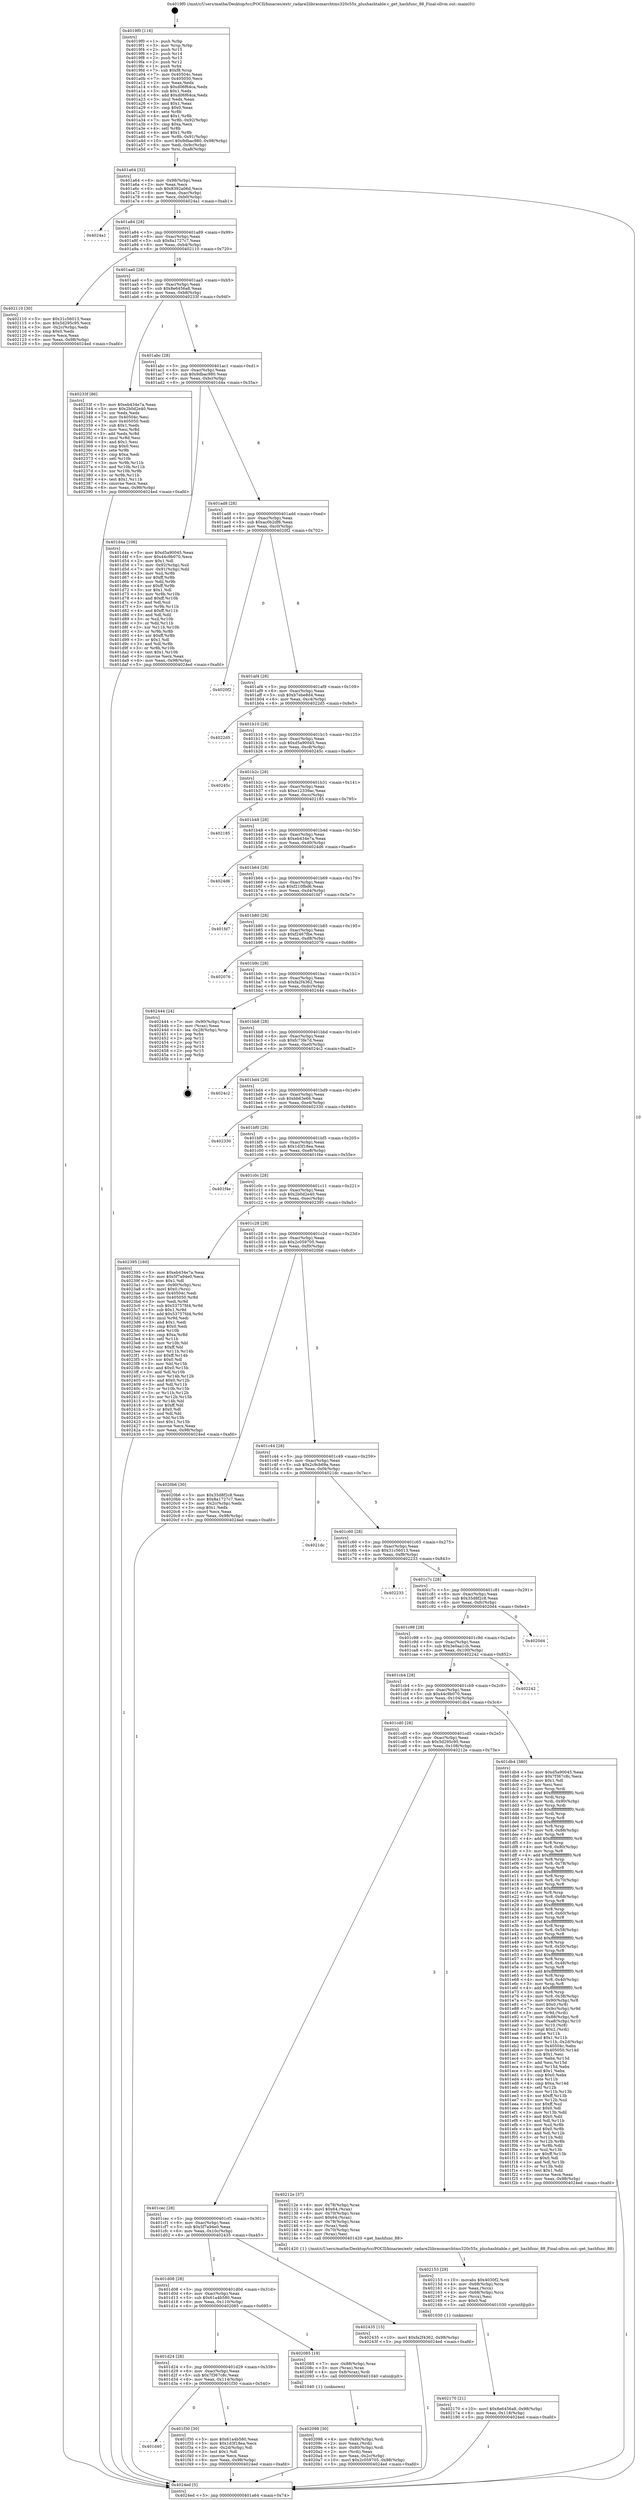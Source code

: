 digraph "0x4019f0" {
  label = "0x4019f0 (/mnt/c/Users/mathe/Desktop/tcc/POCII/binaries/extr_radare2librasmarchtms320c55x_plushashtable.c_get_hashfunc_88_Final-ollvm.out::main(0))"
  labelloc = "t"
  node[shape=record]

  Entry [label="",width=0.3,height=0.3,shape=circle,fillcolor=black,style=filled]
  "0x401a64" [label="{
     0x401a64 [32]\l
     | [instrs]\l
     &nbsp;&nbsp;0x401a64 \<+6\>: mov -0x98(%rbp),%eax\l
     &nbsp;&nbsp;0x401a6a \<+2\>: mov %eax,%ecx\l
     &nbsp;&nbsp;0x401a6c \<+6\>: sub $0x8392a06d,%ecx\l
     &nbsp;&nbsp;0x401a72 \<+6\>: mov %eax,-0xac(%rbp)\l
     &nbsp;&nbsp;0x401a78 \<+6\>: mov %ecx,-0xb0(%rbp)\l
     &nbsp;&nbsp;0x401a7e \<+6\>: je 00000000004024a1 \<main+0xab1\>\l
  }"]
  "0x4024a1" [label="{
     0x4024a1\l
  }", style=dashed]
  "0x401a84" [label="{
     0x401a84 [28]\l
     | [instrs]\l
     &nbsp;&nbsp;0x401a84 \<+5\>: jmp 0000000000401a89 \<main+0x99\>\l
     &nbsp;&nbsp;0x401a89 \<+6\>: mov -0xac(%rbp),%eax\l
     &nbsp;&nbsp;0x401a8f \<+5\>: sub $0x8a1727c7,%eax\l
     &nbsp;&nbsp;0x401a94 \<+6\>: mov %eax,-0xb4(%rbp)\l
     &nbsp;&nbsp;0x401a9a \<+6\>: je 0000000000402110 \<main+0x720\>\l
  }"]
  Exit [label="",width=0.3,height=0.3,shape=circle,fillcolor=black,style=filled,peripheries=2]
  "0x402110" [label="{
     0x402110 [30]\l
     | [instrs]\l
     &nbsp;&nbsp;0x402110 \<+5\>: mov $0x31c56013,%eax\l
     &nbsp;&nbsp;0x402115 \<+5\>: mov $0x5d295c95,%ecx\l
     &nbsp;&nbsp;0x40211a \<+3\>: mov -0x2c(%rbp),%edx\l
     &nbsp;&nbsp;0x40211d \<+3\>: cmp $0x0,%edx\l
     &nbsp;&nbsp;0x402120 \<+3\>: cmove %ecx,%eax\l
     &nbsp;&nbsp;0x402123 \<+6\>: mov %eax,-0x98(%rbp)\l
     &nbsp;&nbsp;0x402129 \<+5\>: jmp 00000000004024ed \<main+0xafd\>\l
  }"]
  "0x401aa0" [label="{
     0x401aa0 [28]\l
     | [instrs]\l
     &nbsp;&nbsp;0x401aa0 \<+5\>: jmp 0000000000401aa5 \<main+0xb5\>\l
     &nbsp;&nbsp;0x401aa5 \<+6\>: mov -0xac(%rbp),%eax\l
     &nbsp;&nbsp;0x401aab \<+5\>: sub $0x8e6456a8,%eax\l
     &nbsp;&nbsp;0x401ab0 \<+6\>: mov %eax,-0xb8(%rbp)\l
     &nbsp;&nbsp;0x401ab6 \<+6\>: je 000000000040233f \<main+0x94f\>\l
  }"]
  "0x402170" [label="{
     0x402170 [21]\l
     | [instrs]\l
     &nbsp;&nbsp;0x402170 \<+10\>: movl $0x8e6456a8,-0x98(%rbp)\l
     &nbsp;&nbsp;0x40217a \<+6\>: mov %eax,-0x118(%rbp)\l
     &nbsp;&nbsp;0x402180 \<+5\>: jmp 00000000004024ed \<main+0xafd\>\l
  }"]
  "0x40233f" [label="{
     0x40233f [86]\l
     | [instrs]\l
     &nbsp;&nbsp;0x40233f \<+5\>: mov $0xeb434e7a,%eax\l
     &nbsp;&nbsp;0x402344 \<+5\>: mov $0x2b0d2e40,%ecx\l
     &nbsp;&nbsp;0x402349 \<+2\>: xor %edx,%edx\l
     &nbsp;&nbsp;0x40234b \<+7\>: mov 0x40504c,%esi\l
     &nbsp;&nbsp;0x402352 \<+7\>: mov 0x405050,%edi\l
     &nbsp;&nbsp;0x402359 \<+3\>: sub $0x1,%edx\l
     &nbsp;&nbsp;0x40235c \<+3\>: mov %esi,%r8d\l
     &nbsp;&nbsp;0x40235f \<+3\>: add %edx,%r8d\l
     &nbsp;&nbsp;0x402362 \<+4\>: imul %r8d,%esi\l
     &nbsp;&nbsp;0x402366 \<+3\>: and $0x1,%esi\l
     &nbsp;&nbsp;0x402369 \<+3\>: cmp $0x0,%esi\l
     &nbsp;&nbsp;0x40236c \<+4\>: sete %r9b\l
     &nbsp;&nbsp;0x402370 \<+3\>: cmp $0xa,%edi\l
     &nbsp;&nbsp;0x402373 \<+4\>: setl %r10b\l
     &nbsp;&nbsp;0x402377 \<+3\>: mov %r9b,%r11b\l
     &nbsp;&nbsp;0x40237a \<+3\>: and %r10b,%r11b\l
     &nbsp;&nbsp;0x40237d \<+3\>: xor %r10b,%r9b\l
     &nbsp;&nbsp;0x402380 \<+3\>: or %r9b,%r11b\l
     &nbsp;&nbsp;0x402383 \<+4\>: test $0x1,%r11b\l
     &nbsp;&nbsp;0x402387 \<+3\>: cmovne %ecx,%eax\l
     &nbsp;&nbsp;0x40238a \<+6\>: mov %eax,-0x98(%rbp)\l
     &nbsp;&nbsp;0x402390 \<+5\>: jmp 00000000004024ed \<main+0xafd\>\l
  }"]
  "0x401abc" [label="{
     0x401abc [28]\l
     | [instrs]\l
     &nbsp;&nbsp;0x401abc \<+5\>: jmp 0000000000401ac1 \<main+0xd1\>\l
     &nbsp;&nbsp;0x401ac1 \<+6\>: mov -0xac(%rbp),%eax\l
     &nbsp;&nbsp;0x401ac7 \<+5\>: sub $0x9dbac980,%eax\l
     &nbsp;&nbsp;0x401acc \<+6\>: mov %eax,-0xbc(%rbp)\l
     &nbsp;&nbsp;0x401ad2 \<+6\>: je 0000000000401d4a \<main+0x35a\>\l
  }"]
  "0x402153" [label="{
     0x402153 [29]\l
     | [instrs]\l
     &nbsp;&nbsp;0x402153 \<+10\>: movabs $0x4030f2,%rdi\l
     &nbsp;&nbsp;0x40215d \<+4\>: mov -0x68(%rbp),%rcx\l
     &nbsp;&nbsp;0x402161 \<+2\>: mov %eax,(%rcx)\l
     &nbsp;&nbsp;0x402163 \<+4\>: mov -0x68(%rbp),%rcx\l
     &nbsp;&nbsp;0x402167 \<+2\>: mov (%rcx),%esi\l
     &nbsp;&nbsp;0x402169 \<+2\>: mov $0x0,%al\l
     &nbsp;&nbsp;0x40216b \<+5\>: call 0000000000401030 \<printf@plt\>\l
     | [calls]\l
     &nbsp;&nbsp;0x401030 \{1\} (unknown)\l
  }"]
  "0x401d4a" [label="{
     0x401d4a [106]\l
     | [instrs]\l
     &nbsp;&nbsp;0x401d4a \<+5\>: mov $0xd5a90045,%eax\l
     &nbsp;&nbsp;0x401d4f \<+5\>: mov $0x44c9b070,%ecx\l
     &nbsp;&nbsp;0x401d54 \<+2\>: mov $0x1,%dl\l
     &nbsp;&nbsp;0x401d56 \<+7\>: mov -0x92(%rbp),%sil\l
     &nbsp;&nbsp;0x401d5d \<+7\>: mov -0x91(%rbp),%dil\l
     &nbsp;&nbsp;0x401d64 \<+3\>: mov %sil,%r8b\l
     &nbsp;&nbsp;0x401d67 \<+4\>: xor $0xff,%r8b\l
     &nbsp;&nbsp;0x401d6b \<+3\>: mov %dil,%r9b\l
     &nbsp;&nbsp;0x401d6e \<+4\>: xor $0xff,%r9b\l
     &nbsp;&nbsp;0x401d72 \<+3\>: xor $0x1,%dl\l
     &nbsp;&nbsp;0x401d75 \<+3\>: mov %r8b,%r10b\l
     &nbsp;&nbsp;0x401d78 \<+4\>: and $0xff,%r10b\l
     &nbsp;&nbsp;0x401d7c \<+3\>: and %dl,%sil\l
     &nbsp;&nbsp;0x401d7f \<+3\>: mov %r9b,%r11b\l
     &nbsp;&nbsp;0x401d82 \<+4\>: and $0xff,%r11b\l
     &nbsp;&nbsp;0x401d86 \<+3\>: and %dl,%dil\l
     &nbsp;&nbsp;0x401d89 \<+3\>: or %sil,%r10b\l
     &nbsp;&nbsp;0x401d8c \<+3\>: or %dil,%r11b\l
     &nbsp;&nbsp;0x401d8f \<+3\>: xor %r11b,%r10b\l
     &nbsp;&nbsp;0x401d92 \<+3\>: or %r9b,%r8b\l
     &nbsp;&nbsp;0x401d95 \<+4\>: xor $0xff,%r8b\l
     &nbsp;&nbsp;0x401d99 \<+3\>: or $0x1,%dl\l
     &nbsp;&nbsp;0x401d9c \<+3\>: and %dl,%r8b\l
     &nbsp;&nbsp;0x401d9f \<+3\>: or %r8b,%r10b\l
     &nbsp;&nbsp;0x401da2 \<+4\>: test $0x1,%r10b\l
     &nbsp;&nbsp;0x401da6 \<+3\>: cmovne %ecx,%eax\l
     &nbsp;&nbsp;0x401da9 \<+6\>: mov %eax,-0x98(%rbp)\l
     &nbsp;&nbsp;0x401daf \<+5\>: jmp 00000000004024ed \<main+0xafd\>\l
  }"]
  "0x401ad8" [label="{
     0x401ad8 [28]\l
     | [instrs]\l
     &nbsp;&nbsp;0x401ad8 \<+5\>: jmp 0000000000401add \<main+0xed\>\l
     &nbsp;&nbsp;0x401add \<+6\>: mov -0xac(%rbp),%eax\l
     &nbsp;&nbsp;0x401ae3 \<+5\>: sub $0xac0b2df6,%eax\l
     &nbsp;&nbsp;0x401ae8 \<+6\>: mov %eax,-0xc0(%rbp)\l
     &nbsp;&nbsp;0x401aee \<+6\>: je 00000000004020f2 \<main+0x702\>\l
  }"]
  "0x4024ed" [label="{
     0x4024ed [5]\l
     | [instrs]\l
     &nbsp;&nbsp;0x4024ed \<+5\>: jmp 0000000000401a64 \<main+0x74\>\l
  }"]
  "0x4019f0" [label="{
     0x4019f0 [116]\l
     | [instrs]\l
     &nbsp;&nbsp;0x4019f0 \<+1\>: push %rbp\l
     &nbsp;&nbsp;0x4019f1 \<+3\>: mov %rsp,%rbp\l
     &nbsp;&nbsp;0x4019f4 \<+2\>: push %r15\l
     &nbsp;&nbsp;0x4019f6 \<+2\>: push %r14\l
     &nbsp;&nbsp;0x4019f8 \<+2\>: push %r13\l
     &nbsp;&nbsp;0x4019fa \<+2\>: push %r12\l
     &nbsp;&nbsp;0x4019fc \<+1\>: push %rbx\l
     &nbsp;&nbsp;0x4019fd \<+7\>: sub $0xf8,%rsp\l
     &nbsp;&nbsp;0x401a04 \<+7\>: mov 0x40504c,%eax\l
     &nbsp;&nbsp;0x401a0b \<+7\>: mov 0x405050,%ecx\l
     &nbsp;&nbsp;0x401a12 \<+2\>: mov %eax,%edx\l
     &nbsp;&nbsp;0x401a14 \<+6\>: sub $0xd06f64ca,%edx\l
     &nbsp;&nbsp;0x401a1a \<+3\>: sub $0x1,%edx\l
     &nbsp;&nbsp;0x401a1d \<+6\>: add $0xd06f64ca,%edx\l
     &nbsp;&nbsp;0x401a23 \<+3\>: imul %edx,%eax\l
     &nbsp;&nbsp;0x401a26 \<+3\>: and $0x1,%eax\l
     &nbsp;&nbsp;0x401a29 \<+3\>: cmp $0x0,%eax\l
     &nbsp;&nbsp;0x401a2c \<+4\>: sete %r8b\l
     &nbsp;&nbsp;0x401a30 \<+4\>: and $0x1,%r8b\l
     &nbsp;&nbsp;0x401a34 \<+7\>: mov %r8b,-0x92(%rbp)\l
     &nbsp;&nbsp;0x401a3b \<+3\>: cmp $0xa,%ecx\l
     &nbsp;&nbsp;0x401a3e \<+4\>: setl %r8b\l
     &nbsp;&nbsp;0x401a42 \<+4\>: and $0x1,%r8b\l
     &nbsp;&nbsp;0x401a46 \<+7\>: mov %r8b,-0x91(%rbp)\l
     &nbsp;&nbsp;0x401a4d \<+10\>: movl $0x9dbac980,-0x98(%rbp)\l
     &nbsp;&nbsp;0x401a57 \<+6\>: mov %edi,-0x9c(%rbp)\l
     &nbsp;&nbsp;0x401a5d \<+7\>: mov %rsi,-0xa8(%rbp)\l
  }"]
  "0x402098" [label="{
     0x402098 [30]\l
     | [instrs]\l
     &nbsp;&nbsp;0x402098 \<+4\>: mov -0x80(%rbp),%rdi\l
     &nbsp;&nbsp;0x40209c \<+2\>: mov %eax,(%rdi)\l
     &nbsp;&nbsp;0x40209e \<+4\>: mov -0x80(%rbp),%rdi\l
     &nbsp;&nbsp;0x4020a2 \<+2\>: mov (%rdi),%eax\l
     &nbsp;&nbsp;0x4020a4 \<+3\>: mov %eax,-0x2c(%rbp)\l
     &nbsp;&nbsp;0x4020a7 \<+10\>: movl $0x2c059705,-0x98(%rbp)\l
     &nbsp;&nbsp;0x4020b1 \<+5\>: jmp 00000000004024ed \<main+0xafd\>\l
  }"]
  "0x4020f2" [label="{
     0x4020f2\l
  }", style=dashed]
  "0x401af4" [label="{
     0x401af4 [28]\l
     | [instrs]\l
     &nbsp;&nbsp;0x401af4 \<+5\>: jmp 0000000000401af9 \<main+0x109\>\l
     &nbsp;&nbsp;0x401af9 \<+6\>: mov -0xac(%rbp),%eax\l
     &nbsp;&nbsp;0x401aff \<+5\>: sub $0xb7ebe8d4,%eax\l
     &nbsp;&nbsp;0x401b04 \<+6\>: mov %eax,-0xc4(%rbp)\l
     &nbsp;&nbsp;0x401b0a \<+6\>: je 00000000004022d5 \<main+0x8e5\>\l
  }"]
  "0x401d40" [label="{
     0x401d40\l
  }", style=dashed]
  "0x4022d5" [label="{
     0x4022d5\l
  }", style=dashed]
  "0x401b10" [label="{
     0x401b10 [28]\l
     | [instrs]\l
     &nbsp;&nbsp;0x401b10 \<+5\>: jmp 0000000000401b15 \<main+0x125\>\l
     &nbsp;&nbsp;0x401b15 \<+6\>: mov -0xac(%rbp),%eax\l
     &nbsp;&nbsp;0x401b1b \<+5\>: sub $0xd5a90045,%eax\l
     &nbsp;&nbsp;0x401b20 \<+6\>: mov %eax,-0xc8(%rbp)\l
     &nbsp;&nbsp;0x401b26 \<+6\>: je 000000000040245c \<main+0xa6c\>\l
  }"]
  "0x401f30" [label="{
     0x401f30 [30]\l
     | [instrs]\l
     &nbsp;&nbsp;0x401f30 \<+5\>: mov $0x61a4b580,%eax\l
     &nbsp;&nbsp;0x401f35 \<+5\>: mov $0x1d3f18ea,%ecx\l
     &nbsp;&nbsp;0x401f3a \<+3\>: mov -0x2d(%rbp),%dl\l
     &nbsp;&nbsp;0x401f3d \<+3\>: test $0x1,%dl\l
     &nbsp;&nbsp;0x401f40 \<+3\>: cmovne %ecx,%eax\l
     &nbsp;&nbsp;0x401f43 \<+6\>: mov %eax,-0x98(%rbp)\l
     &nbsp;&nbsp;0x401f49 \<+5\>: jmp 00000000004024ed \<main+0xafd\>\l
  }"]
  "0x40245c" [label="{
     0x40245c\l
  }", style=dashed]
  "0x401b2c" [label="{
     0x401b2c [28]\l
     | [instrs]\l
     &nbsp;&nbsp;0x401b2c \<+5\>: jmp 0000000000401b31 \<main+0x141\>\l
     &nbsp;&nbsp;0x401b31 \<+6\>: mov -0xac(%rbp),%eax\l
     &nbsp;&nbsp;0x401b37 \<+5\>: sub $0xe12339ac,%eax\l
     &nbsp;&nbsp;0x401b3c \<+6\>: mov %eax,-0xcc(%rbp)\l
     &nbsp;&nbsp;0x401b42 \<+6\>: je 0000000000402185 \<main+0x795\>\l
  }"]
  "0x401d24" [label="{
     0x401d24 [28]\l
     | [instrs]\l
     &nbsp;&nbsp;0x401d24 \<+5\>: jmp 0000000000401d29 \<main+0x339\>\l
     &nbsp;&nbsp;0x401d29 \<+6\>: mov -0xac(%rbp),%eax\l
     &nbsp;&nbsp;0x401d2f \<+5\>: sub $0x7f367c8c,%eax\l
     &nbsp;&nbsp;0x401d34 \<+6\>: mov %eax,-0x114(%rbp)\l
     &nbsp;&nbsp;0x401d3a \<+6\>: je 0000000000401f30 \<main+0x540\>\l
  }"]
  "0x402185" [label="{
     0x402185\l
  }", style=dashed]
  "0x401b48" [label="{
     0x401b48 [28]\l
     | [instrs]\l
     &nbsp;&nbsp;0x401b48 \<+5\>: jmp 0000000000401b4d \<main+0x15d\>\l
     &nbsp;&nbsp;0x401b4d \<+6\>: mov -0xac(%rbp),%eax\l
     &nbsp;&nbsp;0x401b53 \<+5\>: sub $0xeb434e7a,%eax\l
     &nbsp;&nbsp;0x401b58 \<+6\>: mov %eax,-0xd0(%rbp)\l
     &nbsp;&nbsp;0x401b5e \<+6\>: je 00000000004024d6 \<main+0xae6\>\l
  }"]
  "0x402085" [label="{
     0x402085 [19]\l
     | [instrs]\l
     &nbsp;&nbsp;0x402085 \<+7\>: mov -0x88(%rbp),%rax\l
     &nbsp;&nbsp;0x40208c \<+3\>: mov (%rax),%rax\l
     &nbsp;&nbsp;0x40208f \<+4\>: mov 0x8(%rax),%rdi\l
     &nbsp;&nbsp;0x402093 \<+5\>: call 0000000000401040 \<atoi@plt\>\l
     | [calls]\l
     &nbsp;&nbsp;0x401040 \{1\} (unknown)\l
  }"]
  "0x4024d6" [label="{
     0x4024d6\l
  }", style=dashed]
  "0x401b64" [label="{
     0x401b64 [28]\l
     | [instrs]\l
     &nbsp;&nbsp;0x401b64 \<+5\>: jmp 0000000000401b69 \<main+0x179\>\l
     &nbsp;&nbsp;0x401b69 \<+6\>: mov -0xac(%rbp),%eax\l
     &nbsp;&nbsp;0x401b6f \<+5\>: sub $0xf210fbd6,%eax\l
     &nbsp;&nbsp;0x401b74 \<+6\>: mov %eax,-0xd4(%rbp)\l
     &nbsp;&nbsp;0x401b7a \<+6\>: je 0000000000401fd7 \<main+0x5e7\>\l
  }"]
  "0x401d08" [label="{
     0x401d08 [28]\l
     | [instrs]\l
     &nbsp;&nbsp;0x401d08 \<+5\>: jmp 0000000000401d0d \<main+0x31d\>\l
     &nbsp;&nbsp;0x401d0d \<+6\>: mov -0xac(%rbp),%eax\l
     &nbsp;&nbsp;0x401d13 \<+5\>: sub $0x61a4b580,%eax\l
     &nbsp;&nbsp;0x401d18 \<+6\>: mov %eax,-0x110(%rbp)\l
     &nbsp;&nbsp;0x401d1e \<+6\>: je 0000000000402085 \<main+0x695\>\l
  }"]
  "0x401fd7" [label="{
     0x401fd7\l
  }", style=dashed]
  "0x401b80" [label="{
     0x401b80 [28]\l
     | [instrs]\l
     &nbsp;&nbsp;0x401b80 \<+5\>: jmp 0000000000401b85 \<main+0x195\>\l
     &nbsp;&nbsp;0x401b85 \<+6\>: mov -0xac(%rbp),%eax\l
     &nbsp;&nbsp;0x401b8b \<+5\>: sub $0xf2467fbe,%eax\l
     &nbsp;&nbsp;0x401b90 \<+6\>: mov %eax,-0xd8(%rbp)\l
     &nbsp;&nbsp;0x401b96 \<+6\>: je 0000000000402076 \<main+0x686\>\l
  }"]
  "0x402435" [label="{
     0x402435 [15]\l
     | [instrs]\l
     &nbsp;&nbsp;0x402435 \<+10\>: movl $0xfa2f4362,-0x98(%rbp)\l
     &nbsp;&nbsp;0x40243f \<+5\>: jmp 00000000004024ed \<main+0xafd\>\l
  }"]
  "0x402076" [label="{
     0x402076\l
  }", style=dashed]
  "0x401b9c" [label="{
     0x401b9c [28]\l
     | [instrs]\l
     &nbsp;&nbsp;0x401b9c \<+5\>: jmp 0000000000401ba1 \<main+0x1b1\>\l
     &nbsp;&nbsp;0x401ba1 \<+6\>: mov -0xac(%rbp),%eax\l
     &nbsp;&nbsp;0x401ba7 \<+5\>: sub $0xfa2f4362,%eax\l
     &nbsp;&nbsp;0x401bac \<+6\>: mov %eax,-0xdc(%rbp)\l
     &nbsp;&nbsp;0x401bb2 \<+6\>: je 0000000000402444 \<main+0xa54\>\l
  }"]
  "0x401cec" [label="{
     0x401cec [28]\l
     | [instrs]\l
     &nbsp;&nbsp;0x401cec \<+5\>: jmp 0000000000401cf1 \<main+0x301\>\l
     &nbsp;&nbsp;0x401cf1 \<+6\>: mov -0xac(%rbp),%eax\l
     &nbsp;&nbsp;0x401cf7 \<+5\>: sub $0x5f7a94e0,%eax\l
     &nbsp;&nbsp;0x401cfc \<+6\>: mov %eax,-0x10c(%rbp)\l
     &nbsp;&nbsp;0x401d02 \<+6\>: je 0000000000402435 \<main+0xa45\>\l
  }"]
  "0x402444" [label="{
     0x402444 [24]\l
     | [instrs]\l
     &nbsp;&nbsp;0x402444 \<+7\>: mov -0x90(%rbp),%rax\l
     &nbsp;&nbsp;0x40244b \<+2\>: mov (%rax),%eax\l
     &nbsp;&nbsp;0x40244d \<+4\>: lea -0x28(%rbp),%rsp\l
     &nbsp;&nbsp;0x402451 \<+1\>: pop %rbx\l
     &nbsp;&nbsp;0x402452 \<+2\>: pop %r12\l
     &nbsp;&nbsp;0x402454 \<+2\>: pop %r13\l
     &nbsp;&nbsp;0x402456 \<+2\>: pop %r14\l
     &nbsp;&nbsp;0x402458 \<+2\>: pop %r15\l
     &nbsp;&nbsp;0x40245a \<+1\>: pop %rbp\l
     &nbsp;&nbsp;0x40245b \<+1\>: ret\l
  }"]
  "0x401bb8" [label="{
     0x401bb8 [28]\l
     | [instrs]\l
     &nbsp;&nbsp;0x401bb8 \<+5\>: jmp 0000000000401bbd \<main+0x1cd\>\l
     &nbsp;&nbsp;0x401bbd \<+6\>: mov -0xac(%rbp),%eax\l
     &nbsp;&nbsp;0x401bc3 \<+5\>: sub $0xfc73fe7d,%eax\l
     &nbsp;&nbsp;0x401bc8 \<+6\>: mov %eax,-0xe0(%rbp)\l
     &nbsp;&nbsp;0x401bce \<+6\>: je 00000000004024c2 \<main+0xad2\>\l
  }"]
  "0x40212e" [label="{
     0x40212e [37]\l
     | [instrs]\l
     &nbsp;&nbsp;0x40212e \<+4\>: mov -0x78(%rbp),%rax\l
     &nbsp;&nbsp;0x402132 \<+6\>: movl $0x64,(%rax)\l
     &nbsp;&nbsp;0x402138 \<+4\>: mov -0x70(%rbp),%rax\l
     &nbsp;&nbsp;0x40213c \<+6\>: movl $0x64,(%rax)\l
     &nbsp;&nbsp;0x402142 \<+4\>: mov -0x78(%rbp),%rax\l
     &nbsp;&nbsp;0x402146 \<+2\>: mov (%rax),%edi\l
     &nbsp;&nbsp;0x402148 \<+4\>: mov -0x70(%rbp),%rax\l
     &nbsp;&nbsp;0x40214c \<+2\>: mov (%rax),%esi\l
     &nbsp;&nbsp;0x40214e \<+5\>: call 0000000000401420 \<get_hashfunc_88\>\l
     | [calls]\l
     &nbsp;&nbsp;0x401420 \{1\} (/mnt/c/Users/mathe/Desktop/tcc/POCII/binaries/extr_radare2librasmarchtms320c55x_plushashtable.c_get_hashfunc_88_Final-ollvm.out::get_hashfunc_88)\l
  }"]
  "0x4024c2" [label="{
     0x4024c2\l
  }", style=dashed]
  "0x401bd4" [label="{
     0x401bd4 [28]\l
     | [instrs]\l
     &nbsp;&nbsp;0x401bd4 \<+5\>: jmp 0000000000401bd9 \<main+0x1e9\>\l
     &nbsp;&nbsp;0x401bd9 \<+6\>: mov -0xac(%rbp),%eax\l
     &nbsp;&nbsp;0x401bdf \<+5\>: sub $0xbb63e66,%eax\l
     &nbsp;&nbsp;0x401be4 \<+6\>: mov %eax,-0xe4(%rbp)\l
     &nbsp;&nbsp;0x401bea \<+6\>: je 0000000000402330 \<main+0x940\>\l
  }"]
  "0x401cd0" [label="{
     0x401cd0 [28]\l
     | [instrs]\l
     &nbsp;&nbsp;0x401cd0 \<+5\>: jmp 0000000000401cd5 \<main+0x2e5\>\l
     &nbsp;&nbsp;0x401cd5 \<+6\>: mov -0xac(%rbp),%eax\l
     &nbsp;&nbsp;0x401cdb \<+5\>: sub $0x5d295c95,%eax\l
     &nbsp;&nbsp;0x401ce0 \<+6\>: mov %eax,-0x108(%rbp)\l
     &nbsp;&nbsp;0x401ce6 \<+6\>: je 000000000040212e \<main+0x73e\>\l
  }"]
  "0x402330" [label="{
     0x402330\l
  }", style=dashed]
  "0x401bf0" [label="{
     0x401bf0 [28]\l
     | [instrs]\l
     &nbsp;&nbsp;0x401bf0 \<+5\>: jmp 0000000000401bf5 \<main+0x205\>\l
     &nbsp;&nbsp;0x401bf5 \<+6\>: mov -0xac(%rbp),%eax\l
     &nbsp;&nbsp;0x401bfb \<+5\>: sub $0x1d3f18ea,%eax\l
     &nbsp;&nbsp;0x401c00 \<+6\>: mov %eax,-0xe8(%rbp)\l
     &nbsp;&nbsp;0x401c06 \<+6\>: je 0000000000401f4e \<main+0x55e\>\l
  }"]
  "0x401db4" [label="{
     0x401db4 [380]\l
     | [instrs]\l
     &nbsp;&nbsp;0x401db4 \<+5\>: mov $0xd5a90045,%eax\l
     &nbsp;&nbsp;0x401db9 \<+5\>: mov $0x7f367c8c,%ecx\l
     &nbsp;&nbsp;0x401dbe \<+2\>: mov $0x1,%dl\l
     &nbsp;&nbsp;0x401dc0 \<+2\>: xor %esi,%esi\l
     &nbsp;&nbsp;0x401dc2 \<+3\>: mov %rsp,%rdi\l
     &nbsp;&nbsp;0x401dc5 \<+4\>: add $0xfffffffffffffff0,%rdi\l
     &nbsp;&nbsp;0x401dc9 \<+3\>: mov %rdi,%rsp\l
     &nbsp;&nbsp;0x401dcc \<+7\>: mov %rdi,-0x90(%rbp)\l
     &nbsp;&nbsp;0x401dd3 \<+3\>: mov %rsp,%rdi\l
     &nbsp;&nbsp;0x401dd6 \<+4\>: add $0xfffffffffffffff0,%rdi\l
     &nbsp;&nbsp;0x401dda \<+3\>: mov %rdi,%rsp\l
     &nbsp;&nbsp;0x401ddd \<+3\>: mov %rsp,%r8\l
     &nbsp;&nbsp;0x401de0 \<+4\>: add $0xfffffffffffffff0,%r8\l
     &nbsp;&nbsp;0x401de4 \<+3\>: mov %r8,%rsp\l
     &nbsp;&nbsp;0x401de7 \<+7\>: mov %r8,-0x88(%rbp)\l
     &nbsp;&nbsp;0x401dee \<+3\>: mov %rsp,%r8\l
     &nbsp;&nbsp;0x401df1 \<+4\>: add $0xfffffffffffffff0,%r8\l
     &nbsp;&nbsp;0x401df5 \<+3\>: mov %r8,%rsp\l
     &nbsp;&nbsp;0x401df8 \<+4\>: mov %r8,-0x80(%rbp)\l
     &nbsp;&nbsp;0x401dfc \<+3\>: mov %rsp,%r8\l
     &nbsp;&nbsp;0x401dff \<+4\>: add $0xfffffffffffffff0,%r8\l
     &nbsp;&nbsp;0x401e03 \<+3\>: mov %r8,%rsp\l
     &nbsp;&nbsp;0x401e06 \<+4\>: mov %r8,-0x78(%rbp)\l
     &nbsp;&nbsp;0x401e0a \<+3\>: mov %rsp,%r8\l
     &nbsp;&nbsp;0x401e0d \<+4\>: add $0xfffffffffffffff0,%r8\l
     &nbsp;&nbsp;0x401e11 \<+3\>: mov %r8,%rsp\l
     &nbsp;&nbsp;0x401e14 \<+4\>: mov %r8,-0x70(%rbp)\l
     &nbsp;&nbsp;0x401e18 \<+3\>: mov %rsp,%r8\l
     &nbsp;&nbsp;0x401e1b \<+4\>: add $0xfffffffffffffff0,%r8\l
     &nbsp;&nbsp;0x401e1f \<+3\>: mov %r8,%rsp\l
     &nbsp;&nbsp;0x401e22 \<+4\>: mov %r8,-0x68(%rbp)\l
     &nbsp;&nbsp;0x401e26 \<+3\>: mov %rsp,%r8\l
     &nbsp;&nbsp;0x401e29 \<+4\>: add $0xfffffffffffffff0,%r8\l
     &nbsp;&nbsp;0x401e2d \<+3\>: mov %r8,%rsp\l
     &nbsp;&nbsp;0x401e30 \<+4\>: mov %r8,-0x60(%rbp)\l
     &nbsp;&nbsp;0x401e34 \<+3\>: mov %rsp,%r8\l
     &nbsp;&nbsp;0x401e37 \<+4\>: add $0xfffffffffffffff0,%r8\l
     &nbsp;&nbsp;0x401e3b \<+3\>: mov %r8,%rsp\l
     &nbsp;&nbsp;0x401e3e \<+4\>: mov %r8,-0x58(%rbp)\l
     &nbsp;&nbsp;0x401e42 \<+3\>: mov %rsp,%r8\l
     &nbsp;&nbsp;0x401e45 \<+4\>: add $0xfffffffffffffff0,%r8\l
     &nbsp;&nbsp;0x401e49 \<+3\>: mov %r8,%rsp\l
     &nbsp;&nbsp;0x401e4c \<+4\>: mov %r8,-0x50(%rbp)\l
     &nbsp;&nbsp;0x401e50 \<+3\>: mov %rsp,%r8\l
     &nbsp;&nbsp;0x401e53 \<+4\>: add $0xfffffffffffffff0,%r8\l
     &nbsp;&nbsp;0x401e57 \<+3\>: mov %r8,%rsp\l
     &nbsp;&nbsp;0x401e5a \<+4\>: mov %r8,-0x48(%rbp)\l
     &nbsp;&nbsp;0x401e5e \<+3\>: mov %rsp,%r8\l
     &nbsp;&nbsp;0x401e61 \<+4\>: add $0xfffffffffffffff0,%r8\l
     &nbsp;&nbsp;0x401e65 \<+3\>: mov %r8,%rsp\l
     &nbsp;&nbsp;0x401e68 \<+4\>: mov %r8,-0x40(%rbp)\l
     &nbsp;&nbsp;0x401e6c \<+3\>: mov %rsp,%r8\l
     &nbsp;&nbsp;0x401e6f \<+4\>: add $0xfffffffffffffff0,%r8\l
     &nbsp;&nbsp;0x401e73 \<+3\>: mov %r8,%rsp\l
     &nbsp;&nbsp;0x401e76 \<+4\>: mov %r8,-0x38(%rbp)\l
     &nbsp;&nbsp;0x401e7a \<+7\>: mov -0x90(%rbp),%r8\l
     &nbsp;&nbsp;0x401e81 \<+7\>: movl $0x0,(%r8)\l
     &nbsp;&nbsp;0x401e88 \<+7\>: mov -0x9c(%rbp),%r9d\l
     &nbsp;&nbsp;0x401e8f \<+3\>: mov %r9d,(%rdi)\l
     &nbsp;&nbsp;0x401e92 \<+7\>: mov -0x88(%rbp),%r8\l
     &nbsp;&nbsp;0x401e99 \<+7\>: mov -0xa8(%rbp),%r10\l
     &nbsp;&nbsp;0x401ea0 \<+3\>: mov %r10,(%r8)\l
     &nbsp;&nbsp;0x401ea3 \<+3\>: cmpl $0x2,(%rdi)\l
     &nbsp;&nbsp;0x401ea6 \<+4\>: setne %r11b\l
     &nbsp;&nbsp;0x401eaa \<+4\>: and $0x1,%r11b\l
     &nbsp;&nbsp;0x401eae \<+4\>: mov %r11b,-0x2d(%rbp)\l
     &nbsp;&nbsp;0x401eb2 \<+7\>: mov 0x40504c,%ebx\l
     &nbsp;&nbsp;0x401eb9 \<+8\>: mov 0x405050,%r14d\l
     &nbsp;&nbsp;0x401ec1 \<+3\>: sub $0x1,%esi\l
     &nbsp;&nbsp;0x401ec4 \<+3\>: mov %ebx,%r15d\l
     &nbsp;&nbsp;0x401ec7 \<+3\>: add %esi,%r15d\l
     &nbsp;&nbsp;0x401eca \<+4\>: imul %r15d,%ebx\l
     &nbsp;&nbsp;0x401ece \<+3\>: and $0x1,%ebx\l
     &nbsp;&nbsp;0x401ed1 \<+3\>: cmp $0x0,%ebx\l
     &nbsp;&nbsp;0x401ed4 \<+4\>: sete %r11b\l
     &nbsp;&nbsp;0x401ed8 \<+4\>: cmp $0xa,%r14d\l
     &nbsp;&nbsp;0x401edc \<+4\>: setl %r12b\l
     &nbsp;&nbsp;0x401ee0 \<+3\>: mov %r11b,%r13b\l
     &nbsp;&nbsp;0x401ee3 \<+4\>: xor $0xff,%r13b\l
     &nbsp;&nbsp;0x401ee7 \<+3\>: mov %r12b,%sil\l
     &nbsp;&nbsp;0x401eea \<+4\>: xor $0xff,%sil\l
     &nbsp;&nbsp;0x401eee \<+3\>: xor $0x0,%dl\l
     &nbsp;&nbsp;0x401ef1 \<+3\>: mov %r13b,%dil\l
     &nbsp;&nbsp;0x401ef4 \<+4\>: and $0x0,%dil\l
     &nbsp;&nbsp;0x401ef8 \<+3\>: and %dl,%r11b\l
     &nbsp;&nbsp;0x401efb \<+3\>: mov %sil,%r8b\l
     &nbsp;&nbsp;0x401efe \<+4\>: and $0x0,%r8b\l
     &nbsp;&nbsp;0x401f02 \<+3\>: and %dl,%r12b\l
     &nbsp;&nbsp;0x401f05 \<+3\>: or %r11b,%dil\l
     &nbsp;&nbsp;0x401f08 \<+3\>: or %r12b,%r8b\l
     &nbsp;&nbsp;0x401f0b \<+3\>: xor %r8b,%dil\l
     &nbsp;&nbsp;0x401f0e \<+3\>: or %sil,%r13b\l
     &nbsp;&nbsp;0x401f11 \<+4\>: xor $0xff,%r13b\l
     &nbsp;&nbsp;0x401f15 \<+3\>: or $0x0,%dl\l
     &nbsp;&nbsp;0x401f18 \<+3\>: and %dl,%r13b\l
     &nbsp;&nbsp;0x401f1b \<+3\>: or %r13b,%dil\l
     &nbsp;&nbsp;0x401f1e \<+4\>: test $0x1,%dil\l
     &nbsp;&nbsp;0x401f22 \<+3\>: cmovne %ecx,%eax\l
     &nbsp;&nbsp;0x401f25 \<+6\>: mov %eax,-0x98(%rbp)\l
     &nbsp;&nbsp;0x401f2b \<+5\>: jmp 00000000004024ed \<main+0xafd\>\l
  }"]
  "0x401f4e" [label="{
     0x401f4e\l
  }", style=dashed]
  "0x401c0c" [label="{
     0x401c0c [28]\l
     | [instrs]\l
     &nbsp;&nbsp;0x401c0c \<+5\>: jmp 0000000000401c11 \<main+0x221\>\l
     &nbsp;&nbsp;0x401c11 \<+6\>: mov -0xac(%rbp),%eax\l
     &nbsp;&nbsp;0x401c17 \<+5\>: sub $0x2b0d2e40,%eax\l
     &nbsp;&nbsp;0x401c1c \<+6\>: mov %eax,-0xec(%rbp)\l
     &nbsp;&nbsp;0x401c22 \<+6\>: je 0000000000402395 \<main+0x9a5\>\l
  }"]
  "0x401cb4" [label="{
     0x401cb4 [28]\l
     | [instrs]\l
     &nbsp;&nbsp;0x401cb4 \<+5\>: jmp 0000000000401cb9 \<main+0x2c9\>\l
     &nbsp;&nbsp;0x401cb9 \<+6\>: mov -0xac(%rbp),%eax\l
     &nbsp;&nbsp;0x401cbf \<+5\>: sub $0x44c9b070,%eax\l
     &nbsp;&nbsp;0x401cc4 \<+6\>: mov %eax,-0x104(%rbp)\l
     &nbsp;&nbsp;0x401cca \<+6\>: je 0000000000401db4 \<main+0x3c4\>\l
  }"]
  "0x402395" [label="{
     0x402395 [160]\l
     | [instrs]\l
     &nbsp;&nbsp;0x402395 \<+5\>: mov $0xeb434e7a,%eax\l
     &nbsp;&nbsp;0x40239a \<+5\>: mov $0x5f7a94e0,%ecx\l
     &nbsp;&nbsp;0x40239f \<+2\>: mov $0x1,%dl\l
     &nbsp;&nbsp;0x4023a1 \<+7\>: mov -0x90(%rbp),%rsi\l
     &nbsp;&nbsp;0x4023a8 \<+6\>: movl $0x0,(%rsi)\l
     &nbsp;&nbsp;0x4023ae \<+7\>: mov 0x40504c,%edi\l
     &nbsp;&nbsp;0x4023b5 \<+8\>: mov 0x405050,%r8d\l
     &nbsp;&nbsp;0x4023bd \<+3\>: mov %edi,%r9d\l
     &nbsp;&nbsp;0x4023c0 \<+7\>: sub $0x53757fd4,%r9d\l
     &nbsp;&nbsp;0x4023c7 \<+4\>: sub $0x1,%r9d\l
     &nbsp;&nbsp;0x4023cb \<+7\>: add $0x53757fd4,%r9d\l
     &nbsp;&nbsp;0x4023d2 \<+4\>: imul %r9d,%edi\l
     &nbsp;&nbsp;0x4023d6 \<+3\>: and $0x1,%edi\l
     &nbsp;&nbsp;0x4023d9 \<+3\>: cmp $0x0,%edi\l
     &nbsp;&nbsp;0x4023dc \<+4\>: sete %r10b\l
     &nbsp;&nbsp;0x4023e0 \<+4\>: cmp $0xa,%r8d\l
     &nbsp;&nbsp;0x4023e4 \<+4\>: setl %r11b\l
     &nbsp;&nbsp;0x4023e8 \<+3\>: mov %r10b,%bl\l
     &nbsp;&nbsp;0x4023eb \<+3\>: xor $0xff,%bl\l
     &nbsp;&nbsp;0x4023ee \<+3\>: mov %r11b,%r14b\l
     &nbsp;&nbsp;0x4023f1 \<+4\>: xor $0xff,%r14b\l
     &nbsp;&nbsp;0x4023f5 \<+3\>: xor $0x0,%dl\l
     &nbsp;&nbsp;0x4023f8 \<+3\>: mov %bl,%r15b\l
     &nbsp;&nbsp;0x4023fb \<+4\>: and $0x0,%r15b\l
     &nbsp;&nbsp;0x4023ff \<+3\>: and %dl,%r10b\l
     &nbsp;&nbsp;0x402402 \<+3\>: mov %r14b,%r12b\l
     &nbsp;&nbsp;0x402405 \<+4\>: and $0x0,%r12b\l
     &nbsp;&nbsp;0x402409 \<+3\>: and %dl,%r11b\l
     &nbsp;&nbsp;0x40240c \<+3\>: or %r10b,%r15b\l
     &nbsp;&nbsp;0x40240f \<+3\>: or %r11b,%r12b\l
     &nbsp;&nbsp;0x402412 \<+3\>: xor %r12b,%r15b\l
     &nbsp;&nbsp;0x402415 \<+3\>: or %r14b,%bl\l
     &nbsp;&nbsp;0x402418 \<+3\>: xor $0xff,%bl\l
     &nbsp;&nbsp;0x40241b \<+3\>: or $0x0,%dl\l
     &nbsp;&nbsp;0x40241e \<+2\>: and %dl,%bl\l
     &nbsp;&nbsp;0x402420 \<+3\>: or %bl,%r15b\l
     &nbsp;&nbsp;0x402423 \<+4\>: test $0x1,%r15b\l
     &nbsp;&nbsp;0x402427 \<+3\>: cmovne %ecx,%eax\l
     &nbsp;&nbsp;0x40242a \<+6\>: mov %eax,-0x98(%rbp)\l
     &nbsp;&nbsp;0x402430 \<+5\>: jmp 00000000004024ed \<main+0xafd\>\l
  }"]
  "0x401c28" [label="{
     0x401c28 [28]\l
     | [instrs]\l
     &nbsp;&nbsp;0x401c28 \<+5\>: jmp 0000000000401c2d \<main+0x23d\>\l
     &nbsp;&nbsp;0x401c2d \<+6\>: mov -0xac(%rbp),%eax\l
     &nbsp;&nbsp;0x401c33 \<+5\>: sub $0x2c059705,%eax\l
     &nbsp;&nbsp;0x401c38 \<+6\>: mov %eax,-0xf0(%rbp)\l
     &nbsp;&nbsp;0x401c3e \<+6\>: je 00000000004020b6 \<main+0x6c6\>\l
  }"]
  "0x402242" [label="{
     0x402242\l
  }", style=dashed]
  "0x4020b6" [label="{
     0x4020b6 [30]\l
     | [instrs]\l
     &nbsp;&nbsp;0x4020b6 \<+5\>: mov $0x35d8f2c8,%eax\l
     &nbsp;&nbsp;0x4020bb \<+5\>: mov $0x8a1727c7,%ecx\l
     &nbsp;&nbsp;0x4020c0 \<+3\>: mov -0x2c(%rbp),%edx\l
     &nbsp;&nbsp;0x4020c3 \<+3\>: cmp $0x1,%edx\l
     &nbsp;&nbsp;0x4020c6 \<+3\>: cmovl %ecx,%eax\l
     &nbsp;&nbsp;0x4020c9 \<+6\>: mov %eax,-0x98(%rbp)\l
     &nbsp;&nbsp;0x4020cf \<+5\>: jmp 00000000004024ed \<main+0xafd\>\l
  }"]
  "0x401c44" [label="{
     0x401c44 [28]\l
     | [instrs]\l
     &nbsp;&nbsp;0x401c44 \<+5\>: jmp 0000000000401c49 \<main+0x259\>\l
     &nbsp;&nbsp;0x401c49 \<+6\>: mov -0xac(%rbp),%eax\l
     &nbsp;&nbsp;0x401c4f \<+5\>: sub $0x2c9cb69a,%eax\l
     &nbsp;&nbsp;0x401c54 \<+6\>: mov %eax,-0xf4(%rbp)\l
     &nbsp;&nbsp;0x401c5a \<+6\>: je 00000000004021dc \<main+0x7ec\>\l
  }"]
  "0x401c98" [label="{
     0x401c98 [28]\l
     | [instrs]\l
     &nbsp;&nbsp;0x401c98 \<+5\>: jmp 0000000000401c9d \<main+0x2ad\>\l
     &nbsp;&nbsp;0x401c9d \<+6\>: mov -0xac(%rbp),%eax\l
     &nbsp;&nbsp;0x401ca3 \<+5\>: sub $0x3e0aa1cb,%eax\l
     &nbsp;&nbsp;0x401ca8 \<+6\>: mov %eax,-0x100(%rbp)\l
     &nbsp;&nbsp;0x401cae \<+6\>: je 0000000000402242 \<main+0x852\>\l
  }"]
  "0x4021dc" [label="{
     0x4021dc\l
  }", style=dashed]
  "0x401c60" [label="{
     0x401c60 [28]\l
     | [instrs]\l
     &nbsp;&nbsp;0x401c60 \<+5\>: jmp 0000000000401c65 \<main+0x275\>\l
     &nbsp;&nbsp;0x401c65 \<+6\>: mov -0xac(%rbp),%eax\l
     &nbsp;&nbsp;0x401c6b \<+5\>: sub $0x31c56013,%eax\l
     &nbsp;&nbsp;0x401c70 \<+6\>: mov %eax,-0xf8(%rbp)\l
     &nbsp;&nbsp;0x401c76 \<+6\>: je 0000000000402233 \<main+0x843\>\l
  }"]
  "0x4020d4" [label="{
     0x4020d4\l
  }", style=dashed]
  "0x402233" [label="{
     0x402233\l
  }", style=dashed]
  "0x401c7c" [label="{
     0x401c7c [28]\l
     | [instrs]\l
     &nbsp;&nbsp;0x401c7c \<+5\>: jmp 0000000000401c81 \<main+0x291\>\l
     &nbsp;&nbsp;0x401c81 \<+6\>: mov -0xac(%rbp),%eax\l
     &nbsp;&nbsp;0x401c87 \<+5\>: sub $0x35d8f2c8,%eax\l
     &nbsp;&nbsp;0x401c8c \<+6\>: mov %eax,-0xfc(%rbp)\l
     &nbsp;&nbsp;0x401c92 \<+6\>: je 00000000004020d4 \<main+0x6e4\>\l
  }"]
  Entry -> "0x4019f0" [label=" 1"]
  "0x401a64" -> "0x4024a1" [label=" 0"]
  "0x401a64" -> "0x401a84" [label=" 11"]
  "0x402444" -> Exit [label=" 1"]
  "0x401a84" -> "0x402110" [label=" 1"]
  "0x401a84" -> "0x401aa0" [label=" 10"]
  "0x402435" -> "0x4024ed" [label=" 1"]
  "0x401aa0" -> "0x40233f" [label=" 1"]
  "0x401aa0" -> "0x401abc" [label=" 9"]
  "0x402395" -> "0x4024ed" [label=" 1"]
  "0x401abc" -> "0x401d4a" [label=" 1"]
  "0x401abc" -> "0x401ad8" [label=" 8"]
  "0x401d4a" -> "0x4024ed" [label=" 1"]
  "0x4019f0" -> "0x401a64" [label=" 1"]
  "0x4024ed" -> "0x401a64" [label=" 10"]
  "0x40233f" -> "0x4024ed" [label=" 1"]
  "0x401ad8" -> "0x4020f2" [label=" 0"]
  "0x401ad8" -> "0x401af4" [label=" 8"]
  "0x402170" -> "0x4024ed" [label=" 1"]
  "0x401af4" -> "0x4022d5" [label=" 0"]
  "0x401af4" -> "0x401b10" [label=" 8"]
  "0x402153" -> "0x402170" [label=" 1"]
  "0x401b10" -> "0x40245c" [label=" 0"]
  "0x401b10" -> "0x401b2c" [label=" 8"]
  "0x40212e" -> "0x402153" [label=" 1"]
  "0x401b2c" -> "0x402185" [label=" 0"]
  "0x401b2c" -> "0x401b48" [label=" 8"]
  "0x4020b6" -> "0x4024ed" [label=" 1"]
  "0x401b48" -> "0x4024d6" [label=" 0"]
  "0x401b48" -> "0x401b64" [label=" 8"]
  "0x402098" -> "0x4024ed" [label=" 1"]
  "0x401b64" -> "0x401fd7" [label=" 0"]
  "0x401b64" -> "0x401b80" [label=" 8"]
  "0x401f30" -> "0x4024ed" [label=" 1"]
  "0x401b80" -> "0x402076" [label=" 0"]
  "0x401b80" -> "0x401b9c" [label=" 8"]
  "0x401d24" -> "0x401d40" [label=" 0"]
  "0x401b9c" -> "0x402444" [label=" 1"]
  "0x401b9c" -> "0x401bb8" [label=" 7"]
  "0x402110" -> "0x4024ed" [label=" 1"]
  "0x401bb8" -> "0x4024c2" [label=" 0"]
  "0x401bb8" -> "0x401bd4" [label=" 7"]
  "0x401d08" -> "0x401d24" [label=" 1"]
  "0x401bd4" -> "0x402330" [label=" 0"]
  "0x401bd4" -> "0x401bf0" [label=" 7"]
  "0x401cec" -> "0x401d08" [label=" 2"]
  "0x401bf0" -> "0x401f4e" [label=" 0"]
  "0x401bf0" -> "0x401c0c" [label=" 7"]
  "0x401cec" -> "0x402435" [label=" 1"]
  "0x401c0c" -> "0x402395" [label=" 1"]
  "0x401c0c" -> "0x401c28" [label=" 6"]
  "0x401cd0" -> "0x401cec" [label=" 3"]
  "0x401c28" -> "0x4020b6" [label=" 1"]
  "0x401c28" -> "0x401c44" [label=" 5"]
  "0x401cd0" -> "0x40212e" [label=" 1"]
  "0x401c44" -> "0x4021dc" [label=" 0"]
  "0x401c44" -> "0x401c60" [label=" 5"]
  "0x401db4" -> "0x4024ed" [label=" 1"]
  "0x401c60" -> "0x402233" [label=" 0"]
  "0x401c60" -> "0x401c7c" [label=" 5"]
  "0x402085" -> "0x402098" [label=" 1"]
  "0x401c7c" -> "0x4020d4" [label=" 0"]
  "0x401c7c" -> "0x401c98" [label=" 5"]
  "0x401d08" -> "0x402085" [label=" 1"]
  "0x401c98" -> "0x402242" [label=" 0"]
  "0x401c98" -> "0x401cb4" [label=" 5"]
  "0x401d24" -> "0x401f30" [label=" 1"]
  "0x401cb4" -> "0x401db4" [label=" 1"]
  "0x401cb4" -> "0x401cd0" [label=" 4"]
}

